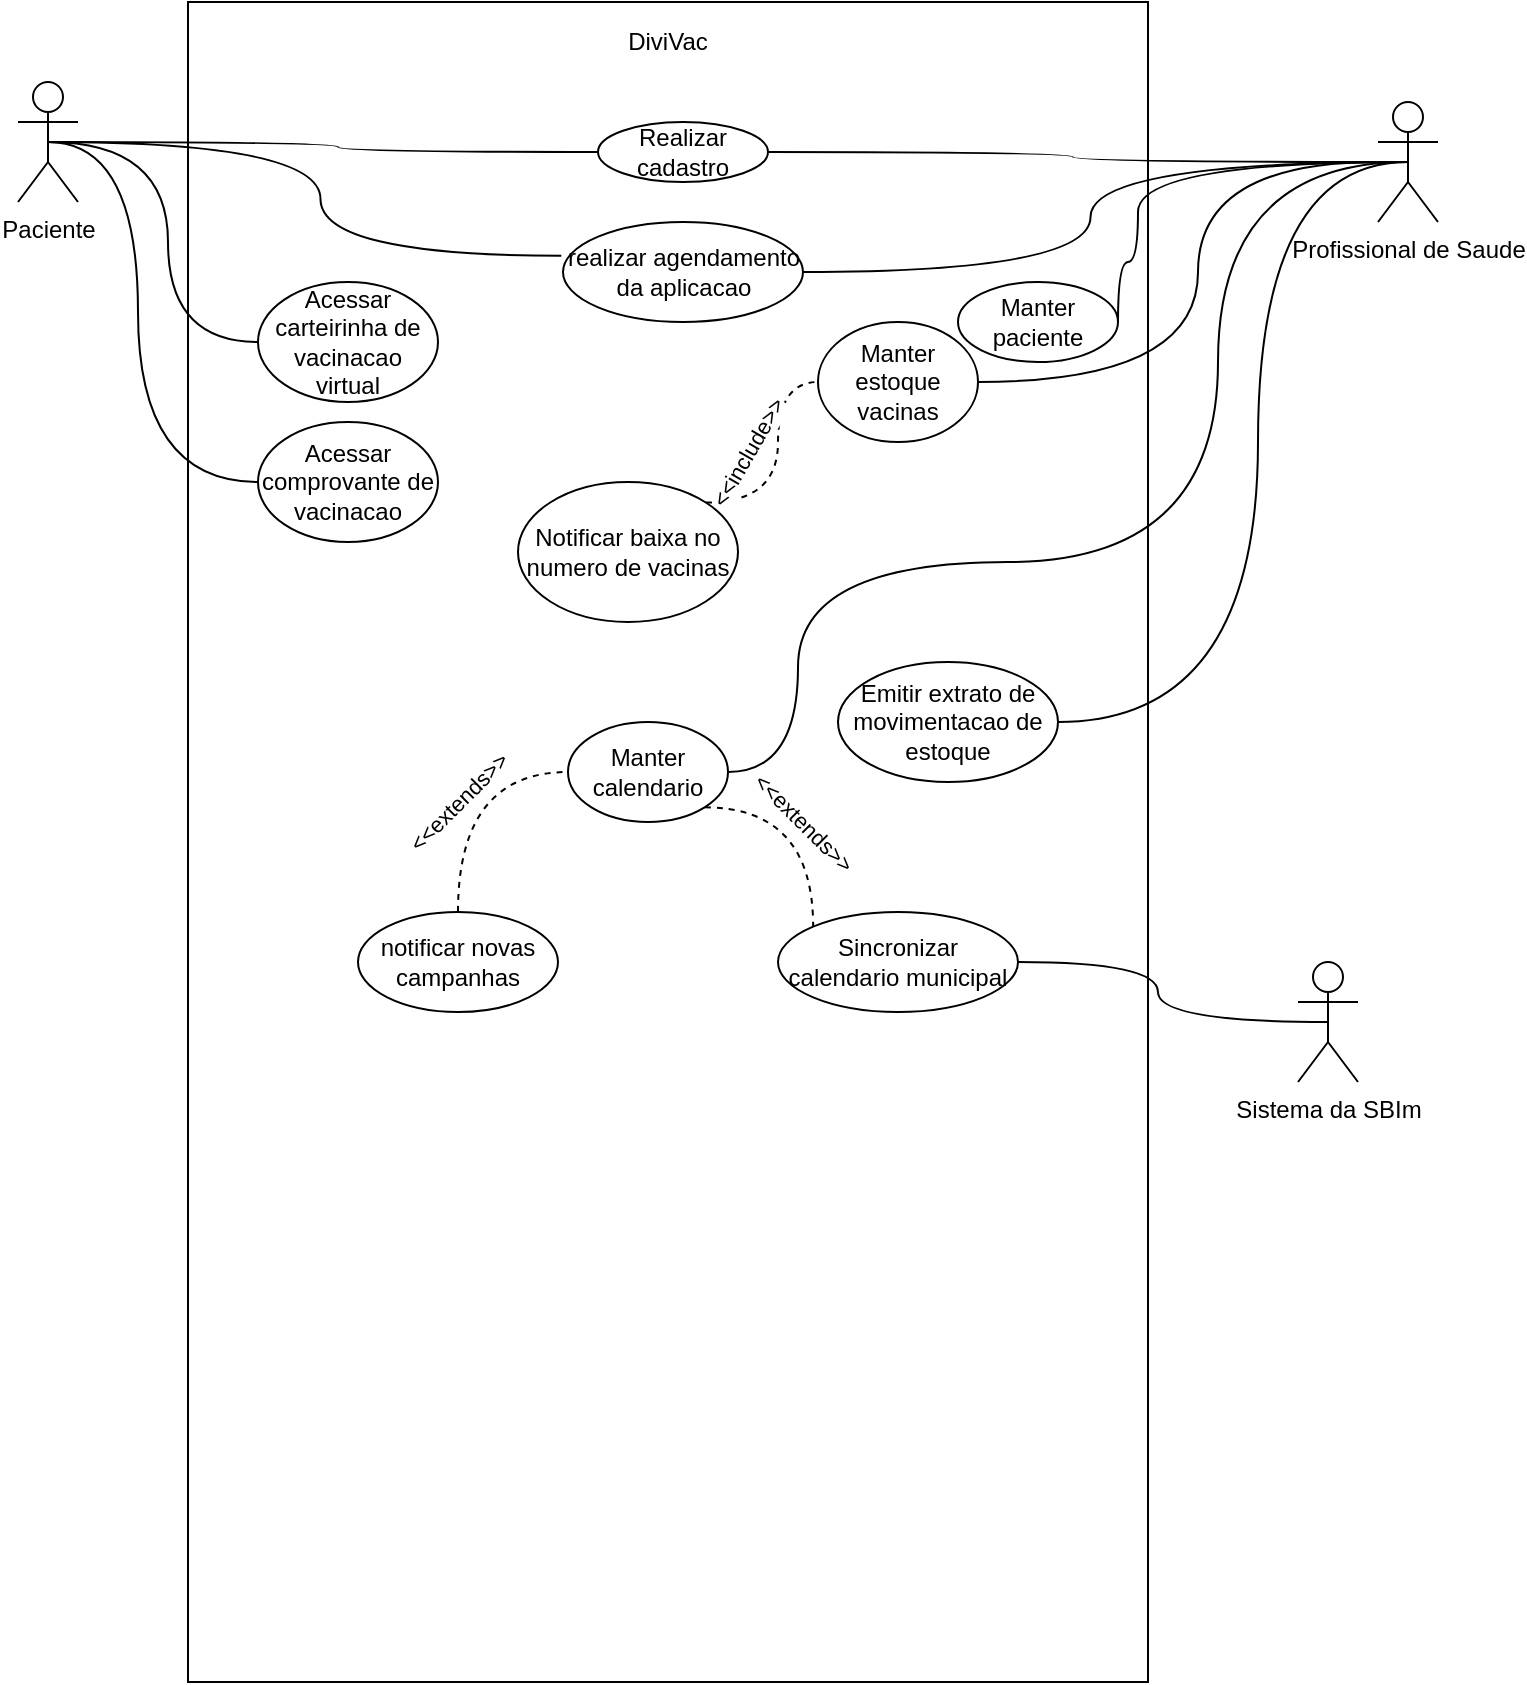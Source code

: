 <mxfile version="14.6.13" type="device"><diagram id="wYXX4iNa8JlaRbDD-LMF" name="Page-1"><mxGraphModel dx="972" dy="587" grid="1" gridSize="10" guides="1" tooltips="1" connect="1" arrows="1" fold="1" page="1" pageScale="1" pageWidth="850" pageHeight="1100" math="0" shadow="0"><root><mxCell id="0"/><mxCell id="1" parent="0"/><mxCell id="52O-S3gk0xLH3Pa1g5z0-2" value="" style="rounded=0;whiteSpace=wrap;html=1;" parent="1" vertex="1"><mxGeometry x="185" y="70" width="480" height="840" as="geometry"/></mxCell><mxCell id="52O-S3gk0xLH3Pa1g5z0-13" style="edgeStyle=orthogonalEdgeStyle;orthogonalLoop=1;jettySize=auto;html=1;exitX=0.5;exitY=0.5;exitDx=0;exitDy=0;exitPerimeter=0;entryX=1;entryY=0.5;entryDx=0;entryDy=0;endArrow=none;endFill=0;curved=1;" parent="1" source="52O-S3gk0xLH3Pa1g5z0-3" target="52O-S3gk0xLH3Pa1g5z0-9" edge="1"><mxGeometry relative="1" as="geometry"/></mxCell><mxCell id="52O-S3gk0xLH3Pa1g5z0-19" style="edgeStyle=orthogonalEdgeStyle;curved=1;orthogonalLoop=1;jettySize=auto;html=1;endArrow=none;endFill=0;entryX=1;entryY=0.5;entryDx=0;entryDy=0;" parent="1" source="52O-S3gk0xLH3Pa1g5z0-3" target="52O-S3gk0xLH3Pa1g5z0-18" edge="1"><mxGeometry relative="1" as="geometry"><Array as="points"><mxPoint x="690" y="150"/><mxPoint x="690" y="260"/></Array></mxGeometry></mxCell><mxCell id="52O-S3gk0xLH3Pa1g5z0-21" style="edgeStyle=orthogonalEdgeStyle;curved=1;orthogonalLoop=1;jettySize=auto;html=1;exitX=0.5;exitY=0.5;exitDx=0;exitDy=0;exitPerimeter=0;entryX=1;entryY=0.5;entryDx=0;entryDy=0;endArrow=none;endFill=0;" parent="1" source="52O-S3gk0xLH3Pa1g5z0-3" target="52O-S3gk0xLH3Pa1g5z0-20" edge="1"><mxGeometry relative="1" as="geometry"><Array as="points"><mxPoint x="700" y="150"/><mxPoint x="700" y="350"/><mxPoint x="490" y="350"/><mxPoint x="490" y="455"/></Array></mxGeometry></mxCell><mxCell id="52O-S3gk0xLH3Pa1g5z0-39" style="edgeStyle=orthogonalEdgeStyle;curved=1;orthogonalLoop=1;jettySize=auto;html=1;exitX=0.5;exitY=0.5;exitDx=0;exitDy=0;exitPerimeter=0;entryX=1;entryY=0.5;entryDx=0;entryDy=0;endArrow=none;endFill=0;" parent="1" source="52O-S3gk0xLH3Pa1g5z0-3" target="52O-S3gk0xLH3Pa1g5z0-14" edge="1"><mxGeometry relative="1" as="geometry"><Array as="points"><mxPoint x="660" y="150"/><mxPoint x="660" y="200"/></Array></mxGeometry></mxCell><mxCell id="52O-S3gk0xLH3Pa1g5z0-41" style="edgeStyle=orthogonalEdgeStyle;curved=1;orthogonalLoop=1;jettySize=auto;html=1;exitX=0.5;exitY=0.5;exitDx=0;exitDy=0;exitPerimeter=0;endArrow=none;endFill=0;" parent="1" source="52O-S3gk0xLH3Pa1g5z0-3" target="52O-S3gk0xLH3Pa1g5z0-40" edge="1"><mxGeometry relative="1" as="geometry"/></mxCell><mxCell id="d3yMHDSQDBIBdpxip1kp-1" style="edgeStyle=orthogonalEdgeStyle;orthogonalLoop=1;jettySize=auto;html=1;exitX=0.5;exitY=0.5;exitDx=0;exitDy=0;exitPerimeter=0;endArrow=none;endFill=0;curved=1;" edge="1" parent="1" source="52O-S3gk0xLH3Pa1g5z0-3" target="52O-S3gk0xLH3Pa1g5z0-37"><mxGeometry relative="1" as="geometry"><Array as="points"><mxPoint x="720" y="150"/><mxPoint x="720" y="430"/></Array></mxGeometry></mxCell><mxCell id="52O-S3gk0xLH3Pa1g5z0-3" value="Profissional de Saude" style="shape=umlActor;verticalLabelPosition=bottom;verticalAlign=top;html=1;outlineConnect=0;" parent="1" vertex="1"><mxGeometry x="780" y="120" width="30" height="60" as="geometry"/></mxCell><mxCell id="52O-S3gk0xLH3Pa1g5z0-12" style="edgeStyle=orthogonalEdgeStyle;orthogonalLoop=1;jettySize=auto;html=1;exitX=0.5;exitY=0.5;exitDx=0;exitDy=0;exitPerimeter=0;endArrow=none;endFill=0;curved=1;" parent="1" source="52O-S3gk0xLH3Pa1g5z0-4" target="52O-S3gk0xLH3Pa1g5z0-9" edge="1"><mxGeometry relative="1" as="geometry"/></mxCell><mxCell id="52O-S3gk0xLH3Pa1g5z0-34" style="edgeStyle=orthogonalEdgeStyle;curved=1;orthogonalLoop=1;jettySize=auto;html=1;exitX=0.5;exitY=0.5;exitDx=0;exitDy=0;exitPerimeter=0;endArrow=none;endFill=0;entryX=0;entryY=0.5;entryDx=0;entryDy=0;" parent="1" source="52O-S3gk0xLH3Pa1g5z0-4" target="52O-S3gk0xLH3Pa1g5z0-33" edge="1"><mxGeometry relative="1" as="geometry"/></mxCell><mxCell id="52O-S3gk0xLH3Pa1g5z0-36" style="edgeStyle=orthogonalEdgeStyle;curved=1;orthogonalLoop=1;jettySize=auto;html=1;exitX=0.5;exitY=0.5;exitDx=0;exitDy=0;exitPerimeter=0;entryX=0;entryY=0.5;entryDx=0;entryDy=0;endArrow=none;endFill=0;" parent="1" source="52O-S3gk0xLH3Pa1g5z0-4" target="52O-S3gk0xLH3Pa1g5z0-35" edge="1"><mxGeometry relative="1" as="geometry"><Array as="points"><mxPoint x="160" y="140"/><mxPoint x="160" y="310"/></Array></mxGeometry></mxCell><mxCell id="52O-S3gk0xLH3Pa1g5z0-42" style="edgeStyle=orthogonalEdgeStyle;curved=1;orthogonalLoop=1;jettySize=auto;html=1;exitX=0.5;exitY=0.5;exitDx=0;exitDy=0;exitPerimeter=0;entryX=-0.007;entryY=0.337;entryDx=0;entryDy=0;entryPerimeter=0;endArrow=none;endFill=0;" parent="1" source="52O-S3gk0xLH3Pa1g5z0-4" target="52O-S3gk0xLH3Pa1g5z0-40" edge="1"><mxGeometry relative="1" as="geometry"/></mxCell><mxCell id="52O-S3gk0xLH3Pa1g5z0-4" value="Paciente" style="shape=umlActor;verticalLabelPosition=bottom;verticalAlign=top;html=1;outlineConnect=0;" parent="1" vertex="1"><mxGeometry x="100" y="110" width="30" height="60" as="geometry"/></mxCell><mxCell id="d3yMHDSQDBIBdpxip1kp-8" style="edgeStyle=orthogonalEdgeStyle;curved=1;orthogonalLoop=1;jettySize=auto;html=1;exitX=0.5;exitY=0.5;exitDx=0;exitDy=0;exitPerimeter=0;endArrow=none;endFill=0;" edge="1" parent="1" source="52O-S3gk0xLH3Pa1g5z0-6" target="d3yMHDSQDBIBdpxip1kp-4"><mxGeometry relative="1" as="geometry"/></mxCell><mxCell id="52O-S3gk0xLH3Pa1g5z0-6" value="Sistema da SBIm" style="shape=umlActor;verticalLabelPosition=bottom;verticalAlign=top;html=1;outlineConnect=0;" parent="1" vertex="1"><mxGeometry x="740" y="550" width="30" height="60" as="geometry"/></mxCell><mxCell id="52O-S3gk0xLH3Pa1g5z0-9" value="Realizar cadastro" style="ellipse;whiteSpace=wrap;html=1;" parent="1" vertex="1"><mxGeometry x="390" y="130" width="85" height="30" as="geometry"/></mxCell><mxCell id="52O-S3gk0xLH3Pa1g5z0-11" value="DiviVac" style="text;html=1;strokeColor=none;fillColor=none;align=center;verticalAlign=middle;whiteSpace=wrap;rounded=0;" parent="1" vertex="1"><mxGeometry x="190" y="80" width="470" height="20" as="geometry"/></mxCell><mxCell id="52O-S3gk0xLH3Pa1g5z0-14" value="Manter paciente" style="ellipse;whiteSpace=wrap;html=1;" parent="1" vertex="1"><mxGeometry x="570" y="210" width="80" height="40" as="geometry"/></mxCell><mxCell id="52O-S3gk0xLH3Pa1g5z0-18" value="Manter estoque vacinas" style="ellipse;whiteSpace=wrap;html=1;" parent="1" vertex="1"><mxGeometry x="500" y="230" width="80" height="60" as="geometry"/></mxCell><mxCell id="d3yMHDSQDBIBdpxip1kp-5" style="edgeStyle=orthogonalEdgeStyle;curved=1;orthogonalLoop=1;jettySize=auto;html=1;exitX=1;exitY=1;exitDx=0;exitDy=0;entryX=0;entryY=0;entryDx=0;entryDy=0;endArrow=none;endFill=0;dashed=1;" edge="1" parent="1" source="52O-S3gk0xLH3Pa1g5z0-20" target="d3yMHDSQDBIBdpxip1kp-4"><mxGeometry relative="1" as="geometry"/></mxCell><mxCell id="d3yMHDSQDBIBdpxip1kp-7" value="&amp;lt;&amp;lt;extends&amp;gt;&amp;gt;" style="edgeLabel;html=1;align=center;verticalAlign=middle;resizable=0;points=[];rotation=45;" vertex="1" connectable="0" parent="d3yMHDSQDBIBdpxip1kp-5"><mxGeometry x="0.284" y="-10" relative="1" as="geometry"><mxPoint x="5" y="-12" as="offset"/></mxGeometry></mxCell><mxCell id="52O-S3gk0xLH3Pa1g5z0-20" value="Manter calendario" style="ellipse;whiteSpace=wrap;html=1;" parent="1" vertex="1"><mxGeometry x="375" y="430" width="80" height="50" as="geometry"/></mxCell><mxCell id="52O-S3gk0xLH3Pa1g5z0-23" style="edgeStyle=orthogonalEdgeStyle;curved=1;orthogonalLoop=1;jettySize=auto;html=1;exitX=1;exitY=0;exitDx=0;exitDy=0;entryX=0;entryY=0.5;entryDx=0;entryDy=0;endArrow=none;endFill=0;dashed=1;" parent="1" source="52O-S3gk0xLH3Pa1g5z0-22" target="52O-S3gk0xLH3Pa1g5z0-18" edge="1"><mxGeometry relative="1" as="geometry"/></mxCell><mxCell id="52O-S3gk0xLH3Pa1g5z0-24" value="&amp;lt;&amp;lt;include&amp;gt;&amp;gt;" style="edgeLabel;html=1;align=center;verticalAlign=middle;resizable=0;points=[];rotation=-60;" parent="52O-S3gk0xLH3Pa1g5z0-23" vertex="1" connectable="0"><mxGeometry x="-0.088" y="2" relative="1" as="geometry"><mxPoint x="-13" y="-8" as="offset"/></mxGeometry></mxCell><mxCell id="52O-S3gk0xLH3Pa1g5z0-22" value="Notificar baixa no numero de vacinas" style="ellipse;whiteSpace=wrap;html=1;" parent="1" vertex="1"><mxGeometry x="350" y="310" width="110" height="70" as="geometry"/></mxCell><mxCell id="52O-S3gk0xLH3Pa1g5z0-28" style="edgeStyle=orthogonalEdgeStyle;curved=1;orthogonalLoop=1;jettySize=auto;html=1;exitX=0.5;exitY=0;exitDx=0;exitDy=0;entryX=0;entryY=0.5;entryDx=0;entryDy=0;endArrow=none;endFill=0;dashed=1;" parent="1" edge="1" target="52O-S3gk0xLH3Pa1g5z0-20" source="52O-S3gk0xLH3Pa1g5z0-26"><mxGeometry relative="1" as="geometry"><mxPoint x="433" y="560" as="sourcePoint"/><mxPoint x="418" y="480" as="targetPoint"/></mxGeometry></mxCell><mxCell id="52O-S3gk0xLH3Pa1g5z0-29" value="&amp;lt;&amp;lt;extends&amp;gt;&amp;gt;" style="edgeLabel;html=1;align=center;verticalAlign=middle;resizable=0;points=[];rotation=-45;" parent="52O-S3gk0xLH3Pa1g5z0-28" vertex="1" connectable="0"><mxGeometry x="0.326" y="-3" relative="1" as="geometry"><mxPoint x="-13" y="12" as="offset"/></mxGeometry></mxCell><mxCell id="52O-S3gk0xLH3Pa1g5z0-26" value="notificar novas campanhas" style="ellipse;whiteSpace=wrap;html=1;" parent="1" vertex="1"><mxGeometry x="270" y="525" width="100" height="50" as="geometry"/></mxCell><mxCell id="52O-S3gk0xLH3Pa1g5z0-33" value="Acessar carteirinha de vacinacao virtual" style="ellipse;whiteSpace=wrap;html=1;" parent="1" vertex="1"><mxGeometry x="220" y="210" width="90" height="60" as="geometry"/></mxCell><mxCell id="52O-S3gk0xLH3Pa1g5z0-35" value="Acessar comprovante de vacinacao" style="ellipse;whiteSpace=wrap;html=1;" parent="1" vertex="1"><mxGeometry x="220" y="280" width="90" height="60" as="geometry"/></mxCell><mxCell id="52O-S3gk0xLH3Pa1g5z0-37" value="Emitir extrato de movimentacao de estoque" style="ellipse;whiteSpace=wrap;html=1;" parent="1" vertex="1"><mxGeometry x="510" y="400" width="110" height="60" as="geometry"/></mxCell><mxCell id="52O-S3gk0xLH3Pa1g5z0-40" value="realizar agendamento da aplicacao" style="ellipse;whiteSpace=wrap;html=1;" parent="1" vertex="1"><mxGeometry x="372.5" y="180" width="120" height="50" as="geometry"/></mxCell><mxCell id="d3yMHDSQDBIBdpxip1kp-4" value="Sincronizar calendario municipal" style="ellipse;whiteSpace=wrap;html=1;" vertex="1" parent="1"><mxGeometry x="480" y="525" width="120" height="50" as="geometry"/></mxCell></root></mxGraphModel></diagram></mxfile>